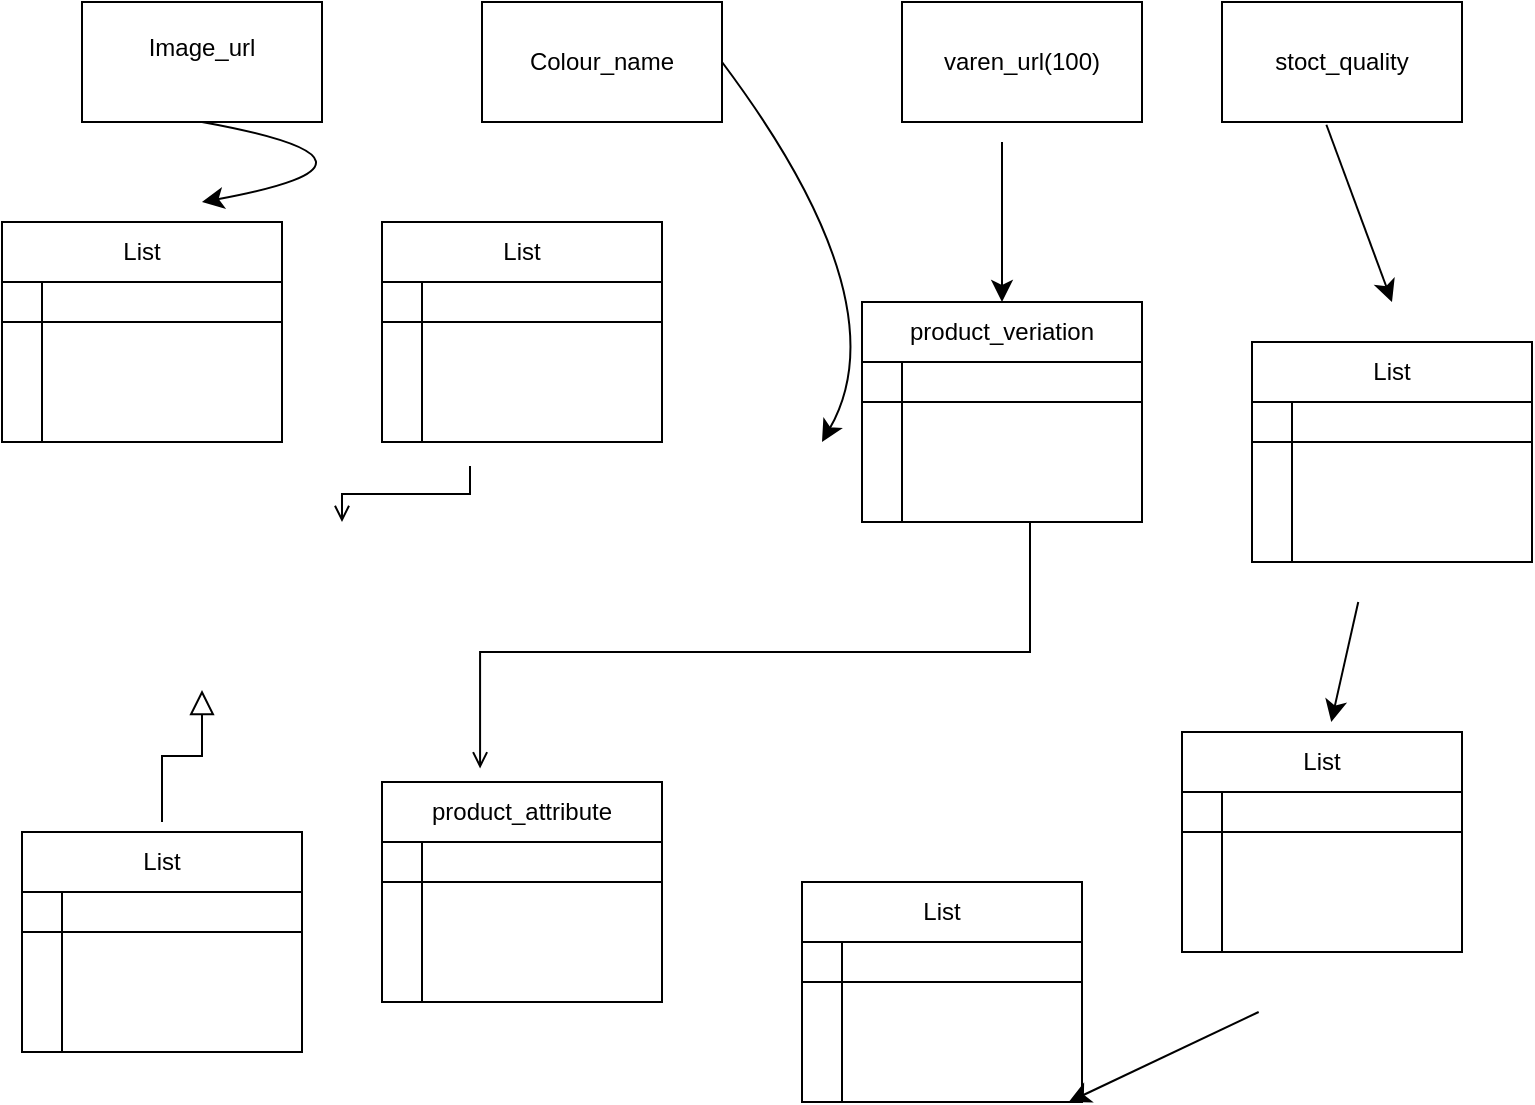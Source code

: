 <mxfile version="26.2.12">
  <diagram id="C5RBs43oDa-KdzZeNtuy" name="Page-1">
    <mxGraphModel dx="1283" dy="614" grid="1" gridSize="10" guides="1" tooltips="1" connect="1" arrows="1" fold="1" page="1" pageScale="1" pageWidth="827" pageHeight="1169" math="0" shadow="0">
      <root>
        <mxCell id="WIyWlLk6GJQsqaUBKTNV-0" />
        <mxCell id="WIyWlLk6GJQsqaUBKTNV-1" parent="WIyWlLk6GJQsqaUBKTNV-0" />
        <mxCell id="zkfFHV4jXpPFQw0GAbJ--12" value="" style="endArrow=block;endSize=10;endFill=0;shadow=0;strokeWidth=1;rounded=0;curved=0;edgeStyle=elbowEdgeStyle;elbow=vertical;" parent="WIyWlLk6GJQsqaUBKTNV-1" edge="1">
          <mxGeometry width="160" relative="1" as="geometry">
            <mxPoint x="100" y="460" as="sourcePoint" />
            <mxPoint x="120" y="394" as="targetPoint" />
          </mxGeometry>
        </mxCell>
        <mxCell id="zkfFHV4jXpPFQw0GAbJ--26" value="" style="endArrow=open;shadow=0;strokeWidth=1;rounded=0;curved=0;endFill=1;edgeStyle=elbowEdgeStyle;elbow=vertical;entryX=0.369;entryY=0.063;entryDx=0;entryDy=0;entryPerimeter=0;" parent="WIyWlLk6GJQsqaUBKTNV-1" edge="1">
          <mxGeometry x="0.5" y="41" relative="1" as="geometry">
            <mxPoint x="534" y="280" as="sourcePoint" />
            <mxPoint x="259.04" y="433.19" as="targetPoint" />
            <mxPoint x="-40" y="32" as="offset" />
            <Array as="points">
              <mxPoint x="484" y="375" />
            </Array>
          </mxGeometry>
        </mxCell>
        <mxCell id="Ngy1MvrhNBMQvyXM0Xep-75" value="" style="edgeStyle=none;curved=1;rounded=0;orthogonalLoop=1;jettySize=auto;html=1;fontSize=12;startSize=8;endSize=8;" edge="1" parent="WIyWlLk6GJQsqaUBKTNV-1">
          <mxGeometry relative="1" as="geometry">
            <mxPoint x="520" y="260" as="sourcePoint" />
            <mxPoint x="520" y="260" as="targetPoint" />
          </mxGeometry>
        </mxCell>
        <mxCell id="Ngy1MvrhNBMQvyXM0Xep-5" value="varen_url(100)" style="rounded=0;whiteSpace=wrap;html=1;" vertex="1" parent="WIyWlLk6GJQsqaUBKTNV-1">
          <mxGeometry x="470" y="50" width="120" height="60" as="geometry" />
        </mxCell>
        <mxCell id="Ngy1MvrhNBMQvyXM0Xep-6" value="Colour_name" style="rounded=0;whiteSpace=wrap;html=1;" vertex="1" parent="WIyWlLk6GJQsqaUBKTNV-1">
          <mxGeometry x="260" y="50" width="120" height="60" as="geometry" />
        </mxCell>
        <mxCell id="Ngy1MvrhNBMQvyXM0Xep-7" value="Image_url&lt;div&gt;&lt;br&gt;&lt;/div&gt;" style="rounded=0;whiteSpace=wrap;html=1;" vertex="1" parent="WIyWlLk6GJQsqaUBKTNV-1">
          <mxGeometry x="60" y="50" width="120" height="60" as="geometry" />
        </mxCell>
        <mxCell id="Ngy1MvrhNBMQvyXM0Xep-43" value="stoct_quality" style="whiteSpace=wrap;html=1;" vertex="1" parent="WIyWlLk6GJQsqaUBKTNV-1">
          <mxGeometry x="630" y="50" width="120" height="60" as="geometry" />
        </mxCell>
        <mxCell id="Ngy1MvrhNBMQvyXM0Xep-44" value="" style="edgeStyle=none;orthogonalLoop=1;jettySize=auto;html=1;rounded=0;fontSize=12;startSize=8;endSize=8;curved=1;entryX=0.5;entryY=0;entryDx=0;entryDy=0;exitX=0.5;exitY=1;exitDx=0;exitDy=0;" edge="1" parent="WIyWlLk6GJQsqaUBKTNV-1" source="Ngy1MvrhNBMQvyXM0Xep-7">
          <mxGeometry width="140" relative="1" as="geometry">
            <mxPoint x="370" y="70" as="sourcePoint" />
            <mxPoint x="120" y="150" as="targetPoint" />
            <Array as="points">
              <mxPoint x="230" y="130" />
            </Array>
          </mxGeometry>
        </mxCell>
        <mxCell id="Ngy1MvrhNBMQvyXM0Xep-45" value="" style="endArrow=open;shadow=0;strokeWidth=1;rounded=0;curved=0;endFill=1;edgeStyle=elbowEdgeStyle;elbow=vertical;entryX=1;entryY=0.5;entryDx=0;entryDy=0;" edge="1" parent="WIyWlLk6GJQsqaUBKTNV-1">
          <mxGeometry x="0.5" y="41" relative="1" as="geometry">
            <mxPoint x="254" y="282" as="sourcePoint" />
            <mxPoint x="190" y="310" as="targetPoint" />
            <mxPoint x="-40" y="32" as="offset" />
          </mxGeometry>
        </mxCell>
        <mxCell id="Ngy1MvrhNBMQvyXM0Xep-54" value="" style="edgeStyle=none;curved=1;rounded=0;orthogonalLoop=1;jettySize=auto;html=1;fontSize=12;startSize=8;endSize=8;" edge="1" parent="WIyWlLk6GJQsqaUBKTNV-1">
          <mxGeometry relative="1" as="geometry">
            <mxPoint x="698.125" y="350" as="sourcePoint" />
            <mxPoint x="684.625" y="410" as="targetPoint" />
          </mxGeometry>
        </mxCell>
        <mxCell id="Ngy1MvrhNBMQvyXM0Xep-55" value="" style="edgeStyle=none;orthogonalLoop=1;jettySize=auto;html=1;rounded=0;fontSize=12;startSize=8;endSize=8;curved=1;exitX=1;exitY=0.5;exitDx=0;exitDy=0;" edge="1" parent="WIyWlLk6GJQsqaUBKTNV-1" source="Ngy1MvrhNBMQvyXM0Xep-6">
          <mxGeometry width="140" relative="1" as="geometry">
            <mxPoint x="450" y="70" as="sourcePoint" />
            <mxPoint x="430" y="270" as="targetPoint" />
            <Array as="points">
              <mxPoint x="470" y="200" />
            </Array>
          </mxGeometry>
        </mxCell>
        <mxCell id="Ngy1MvrhNBMQvyXM0Xep-56" value="" style="edgeStyle=none;orthogonalLoop=1;jettySize=auto;html=1;rounded=0;fontSize=12;startSize=8;endSize=8;curved=1;exitX=0.435;exitY=1.023;exitDx=0;exitDy=0;exitPerimeter=0;entryX=0.5;entryY=0;entryDx=0;entryDy=0;" edge="1" parent="WIyWlLk6GJQsqaUBKTNV-1" source="Ngy1MvrhNBMQvyXM0Xep-43">
          <mxGeometry width="140" relative="1" as="geometry">
            <mxPoint x="610" y="140" as="sourcePoint" />
            <mxPoint x="715" y="200" as="targetPoint" />
            <Array as="points" />
          </mxGeometry>
        </mxCell>
        <mxCell id="Ngy1MvrhNBMQvyXM0Xep-57" value="product_veriation" style="swimlane;fontStyle=0;childLayout=stackLayout;horizontal=1;startSize=30;horizontalStack=0;resizeParent=1;resizeParentMax=0;resizeLast=0;collapsible=1;marginBottom=0;whiteSpace=wrap;html=1;" vertex="1" parent="WIyWlLk6GJQsqaUBKTNV-1">
          <mxGeometry x="450" y="200" width="140" height="110" as="geometry" />
        </mxCell>
        <mxCell id="Ngy1MvrhNBMQvyXM0Xep-77" value="" style="edgeStyle=none;curved=1;rounded=0;orthogonalLoop=1;jettySize=auto;html=1;fontSize=12;startSize=8;endSize=8;entryX=0.5;entryY=0;entryDx=0;entryDy=0;" edge="1" parent="Ngy1MvrhNBMQvyXM0Xep-57" target="Ngy1MvrhNBMQvyXM0Xep-57">
          <mxGeometry relative="1" as="geometry">
            <mxPoint x="70" y="-80" as="sourcePoint" />
            <mxPoint x="66" y="-10" as="targetPoint" />
          </mxGeometry>
        </mxCell>
        <mxCell id="Ngy1MvrhNBMQvyXM0Xep-91" value="" style="shape=internalStorage;whiteSpace=wrap;html=1;backgroundOutline=1;" vertex="1" parent="Ngy1MvrhNBMQvyXM0Xep-57">
          <mxGeometry y="30" width="140" height="80" as="geometry" />
        </mxCell>
        <mxCell id="Ngy1MvrhNBMQvyXM0Xep-61" value="List" style="swimlane;fontStyle=0;childLayout=stackLayout;horizontal=1;startSize=30;horizontalStack=0;resizeParent=1;resizeParentMax=0;resizeLast=0;collapsible=1;marginBottom=0;whiteSpace=wrap;html=1;" vertex="1" parent="WIyWlLk6GJQsqaUBKTNV-1">
          <mxGeometry x="645" y="220" width="140" height="110" as="geometry" />
        </mxCell>
        <mxCell id="Ngy1MvrhNBMQvyXM0Xep-97" value="" style="shape=internalStorage;whiteSpace=wrap;html=1;backgroundOutline=1;" vertex="1" parent="Ngy1MvrhNBMQvyXM0Xep-61">
          <mxGeometry y="30" width="140" height="80" as="geometry" />
        </mxCell>
        <mxCell id="Ngy1MvrhNBMQvyXM0Xep-65" value="List" style="swimlane;fontStyle=0;childLayout=stackLayout;horizontal=1;startSize=30;horizontalStack=0;resizeParent=1;resizeParentMax=0;resizeLast=0;collapsible=1;marginBottom=0;whiteSpace=wrap;html=1;" vertex="1" parent="WIyWlLk6GJQsqaUBKTNV-1">
          <mxGeometry x="610" y="415" width="140" height="110" as="geometry" />
        </mxCell>
        <mxCell id="Ngy1MvrhNBMQvyXM0Xep-93" value="" style="shape=internalStorage;whiteSpace=wrap;html=1;backgroundOutline=1;" vertex="1" parent="Ngy1MvrhNBMQvyXM0Xep-65">
          <mxGeometry y="30" width="140" height="80" as="geometry" />
        </mxCell>
        <mxCell id="Ngy1MvrhNBMQvyXM0Xep-69" value="List" style="swimlane;fontStyle=0;childLayout=stackLayout;horizontal=1;startSize=30;horizontalStack=0;resizeParent=1;resizeParentMax=0;resizeLast=0;collapsible=1;marginBottom=0;whiteSpace=wrap;html=1;" vertex="1" parent="WIyWlLk6GJQsqaUBKTNV-1">
          <mxGeometry x="420" y="490" width="140" height="110" as="geometry" />
        </mxCell>
        <mxCell id="Ngy1MvrhNBMQvyXM0Xep-92" value="" style="shape=internalStorage;whiteSpace=wrap;html=1;backgroundOutline=1;" vertex="1" parent="Ngy1MvrhNBMQvyXM0Xep-69">
          <mxGeometry y="30" width="140" height="80" as="geometry" />
        </mxCell>
        <mxCell id="Ngy1MvrhNBMQvyXM0Xep-78" value="" style="edgeStyle=none;curved=1;rounded=0;orthogonalLoop=1;jettySize=auto;html=1;fontSize=12;startSize=8;endSize=8;" edge="1" parent="WIyWlLk6GJQsqaUBKTNV-1">
          <mxGeometry relative="1" as="geometry">
            <mxPoint x="648.333" y="555" as="sourcePoint" />
            <mxPoint x="553.333" y="600" as="targetPoint" />
          </mxGeometry>
        </mxCell>
        <mxCell id="Ngy1MvrhNBMQvyXM0Xep-80" value="product_attribute" style="swimlane;fontStyle=0;childLayout=stackLayout;horizontal=1;startSize=30;horizontalStack=0;resizeParent=1;resizeParentMax=0;resizeLast=0;collapsible=1;marginBottom=0;whiteSpace=wrap;html=1;" vertex="1" parent="WIyWlLk6GJQsqaUBKTNV-1">
          <mxGeometry x="210" y="440" width="140" height="110" as="geometry" />
        </mxCell>
        <mxCell id="Ngy1MvrhNBMQvyXM0Xep-85" value="" style="shape=internalStorage;whiteSpace=wrap;html=1;backgroundOutline=1;" vertex="1" parent="Ngy1MvrhNBMQvyXM0Xep-80">
          <mxGeometry y="30" width="140" height="80" as="geometry" />
        </mxCell>
        <mxCell id="Ngy1MvrhNBMQvyXM0Xep-86" value="List" style="swimlane;fontStyle=0;childLayout=stackLayout;horizontal=1;startSize=30;horizontalStack=0;resizeParent=1;resizeParentMax=0;resizeLast=0;collapsible=1;marginBottom=0;whiteSpace=wrap;html=1;" vertex="1" parent="WIyWlLk6GJQsqaUBKTNV-1">
          <mxGeometry x="30" y="465" width="140" height="110" as="geometry" />
        </mxCell>
        <mxCell id="Ngy1MvrhNBMQvyXM0Xep-90" value="" style="shape=internalStorage;whiteSpace=wrap;html=1;backgroundOutline=1;" vertex="1" parent="Ngy1MvrhNBMQvyXM0Xep-86">
          <mxGeometry y="30" width="140" height="80" as="geometry" />
        </mxCell>
        <mxCell id="Ngy1MvrhNBMQvyXM0Xep-100" value="List" style="swimlane;fontStyle=0;childLayout=stackLayout;horizontal=1;startSize=30;horizontalStack=0;resizeParent=1;resizeParentMax=0;resizeLast=0;collapsible=1;marginBottom=0;whiteSpace=wrap;html=1;" vertex="1" parent="WIyWlLk6GJQsqaUBKTNV-1">
          <mxGeometry x="20" y="160" width="140" height="110" as="geometry" />
        </mxCell>
        <mxCell id="Ngy1MvrhNBMQvyXM0Xep-99" value="" style="shape=internalStorage;whiteSpace=wrap;html=1;backgroundOutline=1;" vertex="1" parent="Ngy1MvrhNBMQvyXM0Xep-100">
          <mxGeometry y="30" width="140" height="80" as="geometry" />
        </mxCell>
        <mxCell id="Ngy1MvrhNBMQvyXM0Xep-108" style="edgeStyle=none;curved=1;rounded=0;orthogonalLoop=1;jettySize=auto;html=1;exitX=0.25;exitY=0;exitDx=0;exitDy=0;fontSize=12;startSize=8;endSize=8;" edge="1" parent="WIyWlLk6GJQsqaUBKTNV-1" source="Ngy1MvrhNBMQvyXM0Xep-104">
          <mxGeometry relative="1" as="geometry">
            <mxPoint x="350" y="180" as="targetPoint" />
          </mxGeometry>
        </mxCell>
        <mxCell id="Ngy1MvrhNBMQvyXM0Xep-104" value="List" style="swimlane;fontStyle=0;childLayout=stackLayout;horizontal=1;startSize=30;horizontalStack=0;resizeParent=1;resizeParentMax=0;resizeLast=0;collapsible=1;marginBottom=0;whiteSpace=wrap;html=1;" vertex="1" parent="WIyWlLk6GJQsqaUBKTNV-1">
          <mxGeometry x="210" y="160" width="140" height="110" as="geometry" />
        </mxCell>
        <mxCell id="Ngy1MvrhNBMQvyXM0Xep-95" value="" style="shape=internalStorage;whiteSpace=wrap;html=1;backgroundOutline=1;" vertex="1" parent="Ngy1MvrhNBMQvyXM0Xep-104">
          <mxGeometry y="30" width="140" height="80" as="geometry" />
        </mxCell>
      </root>
    </mxGraphModel>
  </diagram>
</mxfile>

